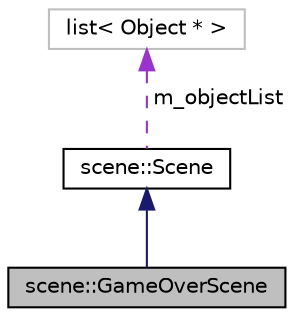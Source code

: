 digraph "scene::GameOverScene"
{
 // LATEX_PDF_SIZE
  edge [fontname="Helvetica",fontsize="10",labelfontname="Helvetica",labelfontsize="10"];
  node [fontname="Helvetica",fontsize="10",shape=record];
  Node1 [label="scene::GameOverScene",height=0.2,width=0.4,color="black", fillcolor="grey75", style="filled", fontcolor="black",tooltip="GameOverSceneクラス"];
  Node2 -> Node1 [dir="back",color="midnightblue",fontsize="10",style="solid",fontname="Helvetica"];
  Node2 [label="scene::Scene",height=0.2,width=0.4,color="black", fillcolor="white", style="filled",URL="$classscene_1_1_scene.html",tooltip="シーンの親クラス"];
  Node3 -> Node2 [dir="back",color="darkorchid3",fontsize="10",style="dashed",label=" m_objectList" ,fontname="Helvetica"];
  Node3 [label="list\< Object * \>",height=0.2,width=0.4,color="grey75", fillcolor="white", style="filled",tooltip=" "];
}
